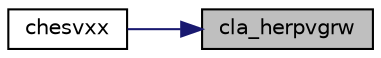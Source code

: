 digraph "cla_herpvgrw"
{
 // LATEX_PDF_SIZE
  edge [fontname="Helvetica",fontsize="10",labelfontname="Helvetica",labelfontsize="10"];
  node [fontname="Helvetica",fontsize="10",shape=record];
  rankdir="RL";
  Node1 [label="cla_herpvgrw",height=0.2,width=0.4,color="black", fillcolor="grey75", style="filled", fontcolor="black",tooltip="CLA_HERPVGRW"];
  Node1 -> Node2 [dir="back",color="midnightblue",fontsize="10",style="solid",fontname="Helvetica"];
  Node2 [label="chesvxx",height=0.2,width=0.4,color="black", fillcolor="white", style="filled",URL="$chesvxx_8f.html#a362015bddbaafb0fe959ee14a9b9785b",tooltip="CHESVXX computes the solution to system of linear equations A * X = B for HE matrices"];
}
